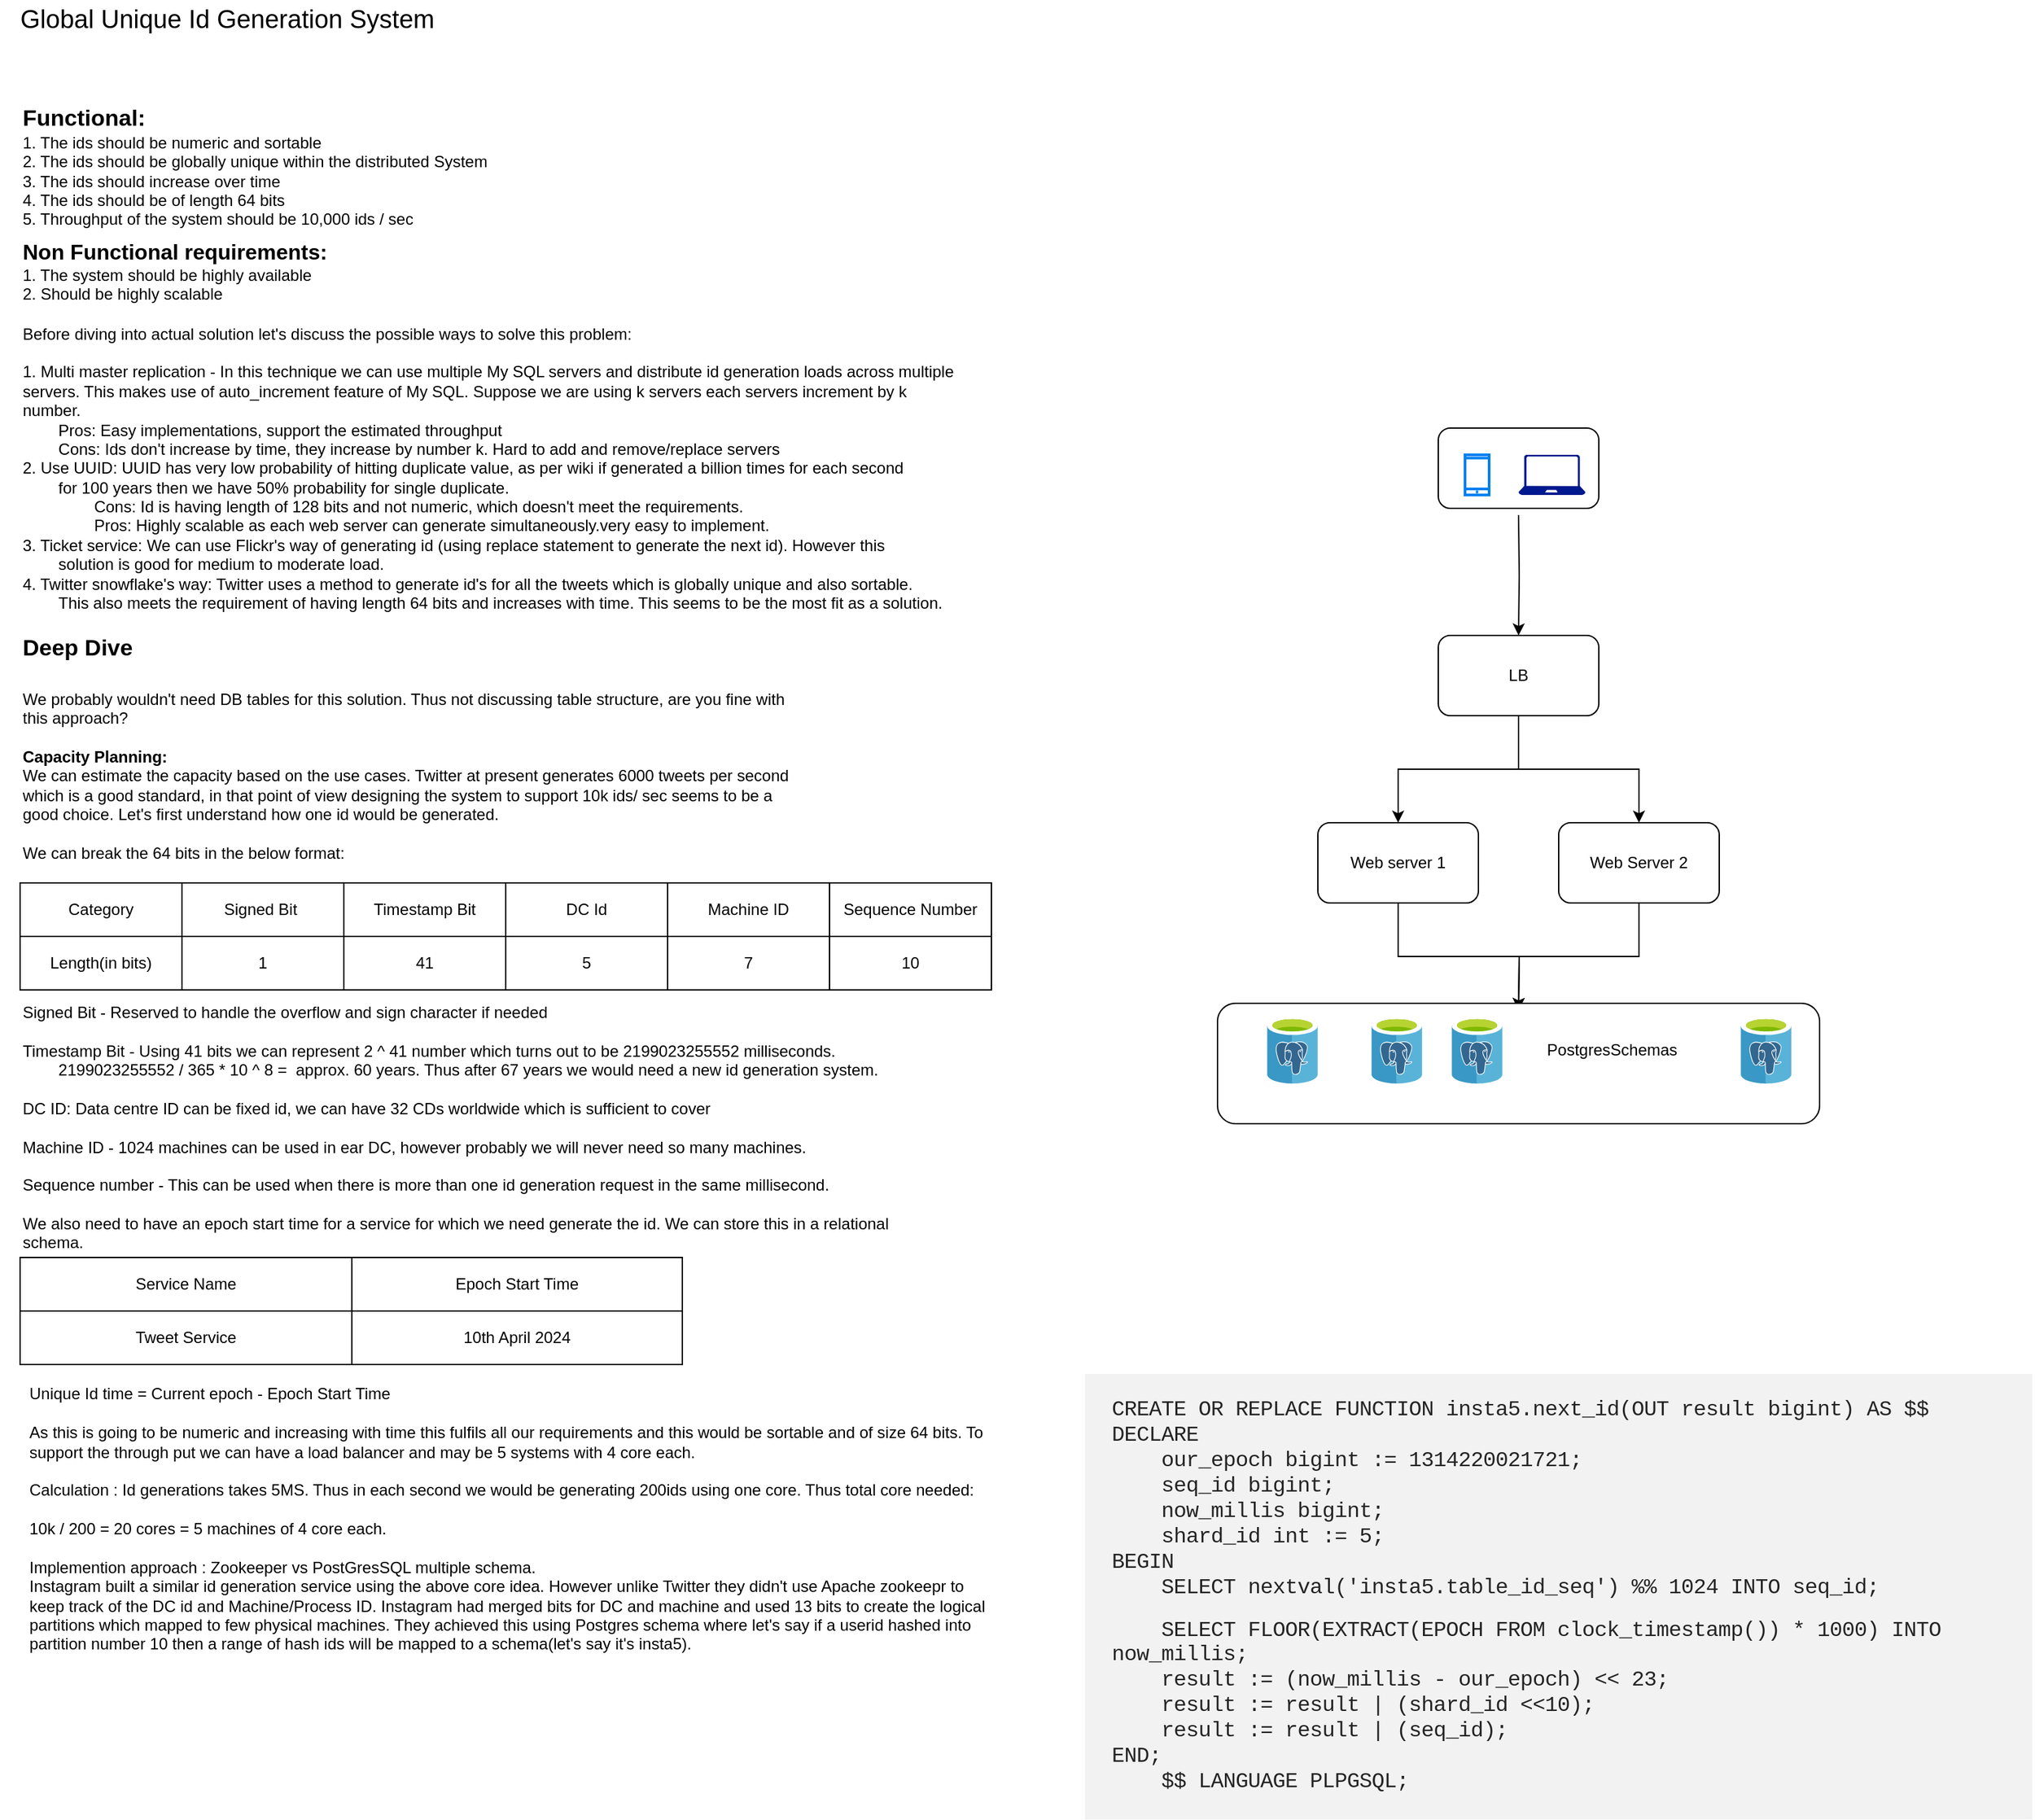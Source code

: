<mxfile version="24.3.1" type="github">
  <diagram name="Page-1" id="5rw8_xuSiJQBggX3PjnT">
    <mxGraphModel dx="1586" dy="1190" grid="1" gridSize="10" guides="1" tooltips="1" connect="1" arrows="1" fold="1" page="1" pageScale="1" pageWidth="827" pageHeight="1169" math="0" shadow="0">
      <root>
        <mxCell id="0" />
        <mxCell id="1" parent="0" />
        <mxCell id="YMMeXwshyKwuWub0eHVM-1" value="&lt;font style=&quot;font-size: 19px;&quot;&gt;Global Unique Id Generation System&lt;/font&gt;" style="text;strokeColor=none;align=center;fillColor=none;html=1;verticalAlign=middle;whiteSpace=wrap;rounded=0;" vertex="1" parent="1">
          <mxGeometry x="30" y="20" width="340" height="30" as="geometry" />
        </mxCell>
        <mxCell id="YMMeXwshyKwuWub0eHVM-3" value="&lt;span style=&quot;white-space: nowrap;&quot;&gt;&lt;font style=&quot;font-size: 17px;&quot;&gt;&lt;b&gt;Functional:&lt;/b&gt;&lt;/font&gt;&lt;/span&gt;&lt;div style=&quot;white-space: nowrap;&quot;&gt;1. The ids should be numeric and sortable&lt;/div&gt;&lt;div style=&quot;white-space: nowrap;&quot;&gt;2. The ids should be globally unique within the distributed System&lt;/div&gt;&lt;div style=&quot;white-space: nowrap;&quot;&gt;3. The ids should increase over time&lt;/div&gt;&lt;div style=&quot;white-space: nowrap;&quot;&gt;4. The ids should be of length 64 bits&lt;/div&gt;&lt;div style=&quot;white-space: nowrap;&quot;&gt;5. Throughput of the system should be 10,000 ids / sec&lt;/div&gt;" style="text;strokeColor=none;align=left;fillColor=none;html=1;verticalAlign=middle;whiteSpace=wrap;rounded=0;" vertex="1" parent="1">
          <mxGeometry x="45" y="80" width="465" height="130" as="geometry" />
        </mxCell>
        <mxCell id="YMMeXwshyKwuWub0eHVM-4" value="&lt;font style=&quot;font-size: 16px;&quot;&gt;&lt;b&gt;Non Functional requirements:&lt;/b&gt;&lt;/font&gt;&lt;div&gt;1. The system should be highly available&lt;/div&gt;&lt;div&gt;2. Should be highly scalable&lt;/div&gt;&lt;div&gt;&lt;br&gt;&lt;/div&gt;" style="text;strokeColor=none;align=left;fillColor=none;html=1;verticalAlign=middle;whiteSpace=wrap;rounded=0;" vertex="1" parent="1">
          <mxGeometry x="45" y="200" width="305" height="60" as="geometry" />
        </mxCell>
        <mxCell id="YMMeXwshyKwuWub0eHVM-5" value="Before diving into actual solution let&#39;s discuss the possible ways to solve this problem:&lt;div&gt;&lt;br&gt;&lt;/div&gt;&lt;div&gt;1. Multi master replication - In this technique we can use multiple My SQL servers and distribute id generation loads across multiple servers. This makes use of auto_increment feature of My SQL. Suppose we are using k servers each servers increment by k number.&amp;nbsp;&lt;/div&gt;&lt;div&gt;&lt;span style=&quot;white-space: pre;&quot;&gt;&#x9;Pros: Easy implementations, support the estimated throughput&lt;/span&gt;&lt;br&gt;&lt;/div&gt;&lt;div&gt;&lt;span style=&quot;white-space: pre;&quot;&gt;&lt;span style=&quot;white-space: pre;&quot;&gt;&#x9;Cons: Ids don&#39;t increase by time, they increase by number k. Hard to add and remove/replace servers&lt;/span&gt;&lt;br&gt;&lt;/span&gt;&lt;/div&gt;&lt;div&gt;&lt;span style=&quot;white-space: pre;&quot;&gt;2. Use UUID: UUID has very low probability of hitting duplicate value, as per wiki if generated a billion times for each second&lt;/span&gt; &lt;/div&gt;&lt;div&gt;&lt;span style=&quot;white-space: pre;&quot;&gt;&#x9;&lt;/span&gt;for 100 years then we have 50% probability for single duplicate.&lt;/div&gt;&lt;div&gt;&lt;span style=&quot;white-space: pre;&quot;&gt;&#x9;&#x9;Cons: Id is having length of 128 bits and not numeric, which doesn&#39;t meet the requirements.&lt;/span&gt;&lt;br&gt;&lt;/div&gt;&lt;div&gt;&lt;span style=&quot;white-space: pre;&quot;&gt;&lt;span style=&quot;white-space: pre;&quot;&gt;&#x9;&lt;/span&gt;&lt;span style=&quot;white-space: pre;&quot;&gt;&#x9;Pros: Highly scalable as each web server can generate simultaneously.very easy to implement.&lt;/span&gt;&lt;br&gt;&lt;/span&gt;&lt;/div&gt;&lt;div&gt;&lt;span style=&quot;white-space: pre;&quot;&gt;&lt;span style=&quot;white-space: pre;&quot;&gt;3. Ticket service: We can use Flickr&#39;s way of generating id (using replace statement to generate the next id). However this&lt;/span&gt;&lt;/span&gt;&lt;/div&gt;&lt;div&gt;&lt;span style=&quot;white-space: pre;&quot;&gt;&lt;span style=&quot;white-space: pre;&quot;&gt;&lt;span style=&quot;white-space: pre;&quot;&gt;&#x9;solution is good for medium to moderate load.&lt;/span&gt;&lt;br&gt;&lt;/span&gt;&lt;/span&gt;&lt;/div&gt;&lt;div&gt;&lt;span style=&quot;white-space: pre;&quot;&gt;4. Twitter snowflake&#39;s way: Twitter uses a method to generate id&#39;s for all the tweets which is globally unique and also sortable&lt;/span&gt;&lt;span style=&quot;white-space: pre;&quot;&gt;.&amp;nbsp;&lt;/span&gt;&lt;/div&gt;&lt;div&gt;&lt;span style=&quot;white-space: pre;&quot;&gt;&lt;span style=&quot;white-space: pre;&quot;&gt;&#x9;&lt;/span&gt;This also meets the requirement of having length 64 bits and increases with time. This seems to be the most fit as a solution.&lt;/span&gt;&lt;/div&gt;" style="text;strokeColor=none;align=left;fillColor=none;html=1;verticalAlign=middle;whiteSpace=wrap;rounded=0;" vertex="1" parent="1">
          <mxGeometry x="45" y="260" width="705" height="220" as="geometry" />
        </mxCell>
        <mxCell id="YMMeXwshyKwuWub0eHVM-6" value="&lt;font style=&quot;font-size: 17px;&quot;&gt;&lt;b&gt;Deep Dive&lt;/b&gt;&lt;/font&gt;" style="text;strokeColor=none;align=left;fillColor=none;html=1;verticalAlign=middle;whiteSpace=wrap;rounded=0;" vertex="1" parent="1">
          <mxGeometry x="45" y="490" width="625" height="30" as="geometry" />
        </mxCell>
        <mxCell id="YMMeXwshyKwuWub0eHVM-8" value="We probably wouldn&#39;t need DB tables for this solution. Thus not discussing table structure, are you fine with this approach?&lt;div&gt;&lt;br&gt;&lt;/div&gt;&lt;div&gt;&lt;b&gt;Capacity Planning:&lt;/b&gt;&lt;/div&gt;&lt;div&gt;We can estimate the capacity based on the use cases. Twitter at present generates 6000 tweets per second which is a good standard, in that point of view designing the system to support 10k ids/ sec seems to be a good choice. Let&#39;s first understand how one id would be generated.&lt;/div&gt;&lt;div&gt;&lt;br&gt;&lt;/div&gt;&lt;div&gt;We can break the 64 bits in the below format:&lt;/div&gt;" style="text;strokeColor=none;align=left;fillColor=none;html=1;verticalAlign=middle;whiteSpace=wrap;rounded=0;" vertex="1" parent="1">
          <mxGeometry x="45" y="530" width="590" height="140" as="geometry" />
        </mxCell>
        <mxCell id="YMMeXwshyKwuWub0eHVM-9" value="" style="shape=table;startSize=0;container=1;collapsible=0;childLayout=tableLayout;" vertex="1" parent="1">
          <mxGeometry x="45" y="680" width="726" height="80" as="geometry" />
        </mxCell>
        <mxCell id="YMMeXwshyKwuWub0eHVM-16" style="shape=tableRow;horizontal=0;startSize=0;swimlaneHead=0;swimlaneBody=0;strokeColor=inherit;top=0;left=0;bottom=0;right=0;collapsible=0;dropTarget=0;fillColor=none;points=[[0,0.5],[1,0.5]];portConstraint=eastwest;" vertex="1" parent="YMMeXwshyKwuWub0eHVM-9">
          <mxGeometry width="726" height="40" as="geometry" />
        </mxCell>
        <mxCell id="YMMeXwshyKwuWub0eHVM-22" value="Category" style="shape=partialRectangle;html=1;whiteSpace=wrap;connectable=0;strokeColor=inherit;overflow=hidden;fillColor=none;top=0;left=0;bottom=0;right=0;pointerEvents=1;" vertex="1" parent="YMMeXwshyKwuWub0eHVM-16">
          <mxGeometry width="121" height="40" as="geometry">
            <mxRectangle width="121" height="40" as="alternateBounds" />
          </mxGeometry>
        </mxCell>
        <mxCell id="YMMeXwshyKwuWub0eHVM-17" value="Signed Bit&amp;nbsp;" style="shape=partialRectangle;html=1;whiteSpace=wrap;connectable=0;strokeColor=inherit;overflow=hidden;fillColor=none;top=0;left=0;bottom=0;right=0;pointerEvents=1;" vertex="1" parent="YMMeXwshyKwuWub0eHVM-16">
          <mxGeometry x="121" width="121" height="40" as="geometry">
            <mxRectangle width="121" height="40" as="alternateBounds" />
          </mxGeometry>
        </mxCell>
        <mxCell id="YMMeXwshyKwuWub0eHVM-18" value="Timestamp Bit" style="shape=partialRectangle;html=1;whiteSpace=wrap;connectable=0;strokeColor=inherit;overflow=hidden;fillColor=none;top=0;left=0;bottom=0;right=0;pointerEvents=1;" vertex="1" parent="YMMeXwshyKwuWub0eHVM-16">
          <mxGeometry x="242" width="121" height="40" as="geometry">
            <mxRectangle width="121" height="40" as="alternateBounds" />
          </mxGeometry>
        </mxCell>
        <mxCell id="YMMeXwshyKwuWub0eHVM-19" value="DC Id" style="shape=partialRectangle;html=1;whiteSpace=wrap;connectable=0;strokeColor=inherit;overflow=hidden;fillColor=none;top=0;left=0;bottom=0;right=0;pointerEvents=1;" vertex="1" parent="YMMeXwshyKwuWub0eHVM-16">
          <mxGeometry x="363" width="121" height="40" as="geometry">
            <mxRectangle width="121" height="40" as="alternateBounds" />
          </mxGeometry>
        </mxCell>
        <mxCell id="YMMeXwshyKwuWub0eHVM-20" value="Machine ID" style="shape=partialRectangle;html=1;whiteSpace=wrap;connectable=0;strokeColor=inherit;overflow=hidden;fillColor=none;top=0;left=0;bottom=0;right=0;pointerEvents=1;" vertex="1" parent="YMMeXwshyKwuWub0eHVM-16">
          <mxGeometry x="484" width="121" height="40" as="geometry">
            <mxRectangle width="121" height="40" as="alternateBounds" />
          </mxGeometry>
        </mxCell>
        <mxCell id="YMMeXwshyKwuWub0eHVM-21" value="Sequence Number" style="shape=partialRectangle;html=1;whiteSpace=wrap;connectable=0;strokeColor=inherit;overflow=hidden;fillColor=none;top=0;left=0;bottom=0;right=0;pointerEvents=1;" vertex="1" parent="YMMeXwshyKwuWub0eHVM-16">
          <mxGeometry x="605" width="121" height="40" as="geometry">
            <mxRectangle width="121" height="40" as="alternateBounds" />
          </mxGeometry>
        </mxCell>
        <mxCell id="YMMeXwshyKwuWub0eHVM-10" value="" style="shape=tableRow;horizontal=0;startSize=0;swimlaneHead=0;swimlaneBody=0;strokeColor=inherit;top=0;left=0;bottom=0;right=0;collapsible=0;dropTarget=0;fillColor=none;points=[[0,0.5],[1,0.5]];portConstraint=eastwest;" vertex="1" parent="YMMeXwshyKwuWub0eHVM-9">
          <mxGeometry y="40" width="726" height="40" as="geometry" />
        </mxCell>
        <mxCell id="YMMeXwshyKwuWub0eHVM-23" value="Length(in bits)" style="shape=partialRectangle;html=1;whiteSpace=wrap;connectable=0;strokeColor=inherit;overflow=hidden;fillColor=none;top=0;left=0;bottom=0;right=0;pointerEvents=1;" vertex="1" parent="YMMeXwshyKwuWub0eHVM-10">
          <mxGeometry width="121" height="40" as="geometry">
            <mxRectangle width="121" height="40" as="alternateBounds" />
          </mxGeometry>
        </mxCell>
        <mxCell id="YMMeXwshyKwuWub0eHVM-11" value="1" style="shape=partialRectangle;html=1;whiteSpace=wrap;connectable=0;strokeColor=inherit;overflow=hidden;fillColor=none;top=0;left=0;bottom=0;right=0;pointerEvents=1;" vertex="1" parent="YMMeXwshyKwuWub0eHVM-10">
          <mxGeometry x="121" width="121" height="40" as="geometry">
            <mxRectangle width="121" height="40" as="alternateBounds" />
          </mxGeometry>
        </mxCell>
        <mxCell id="YMMeXwshyKwuWub0eHVM-12" value="41" style="shape=partialRectangle;html=1;whiteSpace=wrap;connectable=0;strokeColor=inherit;overflow=hidden;fillColor=none;top=0;left=0;bottom=0;right=0;pointerEvents=1;" vertex="1" parent="YMMeXwshyKwuWub0eHVM-10">
          <mxGeometry x="242" width="121" height="40" as="geometry">
            <mxRectangle width="121" height="40" as="alternateBounds" />
          </mxGeometry>
        </mxCell>
        <mxCell id="YMMeXwshyKwuWub0eHVM-13" value="5" style="shape=partialRectangle;html=1;whiteSpace=wrap;connectable=0;strokeColor=inherit;overflow=hidden;fillColor=none;top=0;left=0;bottom=0;right=0;pointerEvents=1;" vertex="1" parent="YMMeXwshyKwuWub0eHVM-10">
          <mxGeometry x="363" width="121" height="40" as="geometry">
            <mxRectangle width="121" height="40" as="alternateBounds" />
          </mxGeometry>
        </mxCell>
        <mxCell id="YMMeXwshyKwuWub0eHVM-14" value="7" style="shape=partialRectangle;html=1;whiteSpace=wrap;connectable=0;strokeColor=inherit;overflow=hidden;fillColor=none;top=0;left=0;bottom=0;right=0;pointerEvents=1;" vertex="1" parent="YMMeXwshyKwuWub0eHVM-10">
          <mxGeometry x="484" width="121" height="40" as="geometry">
            <mxRectangle width="121" height="40" as="alternateBounds" />
          </mxGeometry>
        </mxCell>
        <mxCell id="YMMeXwshyKwuWub0eHVM-15" value="10" style="shape=partialRectangle;html=1;whiteSpace=wrap;connectable=0;strokeColor=inherit;overflow=hidden;fillColor=none;top=0;left=0;bottom=0;right=0;pointerEvents=1;" vertex="1" parent="YMMeXwshyKwuWub0eHVM-10">
          <mxGeometry x="605" width="121" height="40" as="geometry">
            <mxRectangle width="121" height="40" as="alternateBounds" />
          </mxGeometry>
        </mxCell>
        <mxCell id="YMMeXwshyKwuWub0eHVM-25" value="Signed Bit - Reserved to handle the overflow and sign character if needed&lt;div&gt;&lt;br&gt;&lt;/div&gt;&lt;div&gt;Timestamp Bit - Using 41 bits we can represent 2 ^ 41 number which turns out to be 2199023255552 milliseconds.&lt;/div&gt;&lt;div&gt;&lt;span style=&quot;white-space: pre;&quot;&gt;&#x9;&lt;/span&gt;2199023255552 / 365 * 10 ^ 8 = &amp;nbsp;approx. 60 years. Thus after 67 years we would need a new id generation system.&lt;br&gt;&lt;/div&gt;&lt;div&gt;&lt;br&gt;&lt;/div&gt;&lt;div&gt;DC ID: Data centre ID can be fixed id, we can have 32 CDs worldwide which is sufficient to cover&lt;/div&gt;&lt;div&gt;&lt;br&gt;&lt;/div&gt;&lt;div&gt;Machine ID - 1024 machines can be used in ear DC, however probably we will never need so many machines.&lt;/div&gt;&lt;div&gt;&lt;br&gt;&lt;/div&gt;&lt;div&gt;Sequence number - This can be used when there is more than one id generation request in the same millisecond.&lt;/div&gt;&lt;div&gt;&lt;br&gt;&lt;/div&gt;&lt;div&gt;We also need to have an epoch start time for a service for which we need generate the id. We can store this in a relational schema.&lt;/div&gt;&lt;div&gt;&lt;br&gt;&lt;/div&gt;" style="text;strokeColor=none;align=left;fillColor=none;html=1;verticalAlign=middle;whiteSpace=wrap;rounded=0;" vertex="1" parent="1">
          <mxGeometry x="45" y="770" width="660" height="200" as="geometry" />
        </mxCell>
        <mxCell id="YMMeXwshyKwuWub0eHVM-27" value="" style="shape=table;startSize=0;container=1;collapsible=0;childLayout=tableLayout;" vertex="1" parent="1">
          <mxGeometry x="45" y="960" width="495" height="80" as="geometry" />
        </mxCell>
        <mxCell id="YMMeXwshyKwuWub0eHVM-28" value="" style="shape=tableRow;horizontal=0;startSize=0;swimlaneHead=0;swimlaneBody=0;strokeColor=inherit;top=0;left=0;bottom=0;right=0;collapsible=0;dropTarget=0;fillColor=none;points=[[0,0.5],[1,0.5]];portConstraint=eastwest;" vertex="1" parent="YMMeXwshyKwuWub0eHVM-27">
          <mxGeometry width="495" height="40" as="geometry" />
        </mxCell>
        <mxCell id="YMMeXwshyKwuWub0eHVM-29" value="Service Name" style="shape=partialRectangle;html=1;whiteSpace=wrap;connectable=0;strokeColor=inherit;overflow=hidden;fillColor=none;top=0;left=0;bottom=0;right=0;pointerEvents=1;" vertex="1" parent="YMMeXwshyKwuWub0eHVM-28">
          <mxGeometry width="248" height="40" as="geometry">
            <mxRectangle width="248" height="40" as="alternateBounds" />
          </mxGeometry>
        </mxCell>
        <mxCell id="YMMeXwshyKwuWub0eHVM-30" value="Epoch Start Time" style="shape=partialRectangle;html=1;whiteSpace=wrap;connectable=0;strokeColor=inherit;overflow=hidden;fillColor=none;top=0;left=0;bottom=0;right=0;pointerEvents=1;" vertex="1" parent="YMMeXwshyKwuWub0eHVM-28">
          <mxGeometry x="248" width="247" height="40" as="geometry">
            <mxRectangle width="247" height="40" as="alternateBounds" />
          </mxGeometry>
        </mxCell>
        <mxCell id="YMMeXwshyKwuWub0eHVM-31" value="" style="shape=tableRow;horizontal=0;startSize=0;swimlaneHead=0;swimlaneBody=0;strokeColor=inherit;top=0;left=0;bottom=0;right=0;collapsible=0;dropTarget=0;fillColor=none;points=[[0,0.5],[1,0.5]];portConstraint=eastwest;" vertex="1" parent="YMMeXwshyKwuWub0eHVM-27">
          <mxGeometry y="40" width="495" height="40" as="geometry" />
        </mxCell>
        <mxCell id="YMMeXwshyKwuWub0eHVM-32" value="Tweet Service" style="shape=partialRectangle;html=1;whiteSpace=wrap;connectable=0;strokeColor=inherit;overflow=hidden;fillColor=none;top=0;left=0;bottom=0;right=0;pointerEvents=1;" vertex="1" parent="YMMeXwshyKwuWub0eHVM-31">
          <mxGeometry width="248" height="40" as="geometry">
            <mxRectangle width="248" height="40" as="alternateBounds" />
          </mxGeometry>
        </mxCell>
        <mxCell id="YMMeXwshyKwuWub0eHVM-33" value="10th April 2024" style="shape=partialRectangle;html=1;whiteSpace=wrap;connectable=0;strokeColor=inherit;overflow=hidden;fillColor=none;top=0;left=0;bottom=0;right=0;pointerEvents=1;" vertex="1" parent="YMMeXwshyKwuWub0eHVM-31">
          <mxGeometry x="248" width="247" height="40" as="geometry">
            <mxRectangle width="247" height="40" as="alternateBounds" />
          </mxGeometry>
        </mxCell>
        <mxCell id="YMMeXwshyKwuWub0eHVM-34" value="Unique Id time = Current epoch - Epoch Start Time&lt;div&gt;&lt;br&gt;&lt;/div&gt;&lt;div&gt;As this is going to be numeric and increasing with time this fulfils all our requirements and this would be sortable and of size 64 bits. To support the through put we can have a load balancer and may be 5 systems with 4 core each.&lt;/div&gt;&lt;div&gt;&lt;br&gt;&lt;/div&gt;&lt;div&gt;Calculation : Id generations takes 5MS. Thus in each second we would be generating 200ids using one core. Thus total core needed:&lt;/div&gt;&lt;div&gt;&lt;br&gt;&lt;/div&gt;&lt;div&gt;10k / 200 = 20 cores = 5 machines of 4 core each.&lt;/div&gt;&lt;div&gt;&lt;br&gt;&lt;/div&gt;&lt;div&gt;Implemention approach : Zookeeper vs PostGresSQL multiple schema.&lt;/div&gt;&lt;div&gt;Instagram built a similar id generation service using the above core idea. However unlike Twitter they didn&#39;t use Apache zookeepr to keep track of the DC id and Machine/Process ID. Instagram had merged bits for DC and machine and used 13 bits to create the logical partitions which mapped to few physical machines. They achieved this using Postgres schema where let&#39;s say if a userid hashed into partition number 10 then a range of hash ids will be mapped to a schema(let&#39;s say it&#39;s insta5).&lt;/div&gt;&lt;div&gt;&lt;br&gt;&lt;/div&gt;&lt;div&gt;&lt;br&gt;&lt;/div&gt;" style="text;strokeColor=none;align=left;fillColor=none;html=1;verticalAlign=middle;whiteSpace=wrap;rounded=0;" vertex="1" parent="1">
          <mxGeometry x="50" y="1060" width="720" height="220" as="geometry" />
        </mxCell>
        <mxCell id="YMMeXwshyKwuWub0eHVM-39" value="" style="edgeStyle=orthogonalEdgeStyle;rounded=0;orthogonalLoop=1;jettySize=auto;html=1;" edge="1" parent="1" target="YMMeXwshyKwuWub0eHVM-38">
          <mxGeometry relative="1" as="geometry">
            <mxPoint x="1165" y="405" as="sourcePoint" />
          </mxGeometry>
        </mxCell>
        <mxCell id="YMMeXwshyKwuWub0eHVM-35" value="" style="rounded=1;whiteSpace=wrap;html=1;" vertex="1" parent="1">
          <mxGeometry x="1105" y="340" width="120" height="60" as="geometry" />
        </mxCell>
        <mxCell id="YMMeXwshyKwuWub0eHVM-36" value="" style="html=1;verticalLabelPosition=bottom;align=center;labelBackgroundColor=#ffffff;verticalAlign=top;strokeWidth=2;strokeColor=#0080F0;shadow=0;dashed=0;shape=mxgraph.ios7.icons.smartphone;" vertex="1" parent="1">
          <mxGeometry x="1125" y="360" width="18" height="30" as="geometry" />
        </mxCell>
        <mxCell id="YMMeXwshyKwuWub0eHVM-37" value="" style="sketch=0;aspect=fixed;pointerEvents=1;shadow=0;dashed=0;html=1;strokeColor=none;labelPosition=center;verticalLabelPosition=bottom;verticalAlign=top;align=center;fillColor=#00188D;shape=mxgraph.azure.laptop" vertex="1" parent="1">
          <mxGeometry x="1165" y="360" width="50" height="30" as="geometry" />
        </mxCell>
        <mxCell id="YMMeXwshyKwuWub0eHVM-41" value="" style="edgeStyle=orthogonalEdgeStyle;rounded=0;orthogonalLoop=1;jettySize=auto;html=1;" edge="1" parent="1" source="YMMeXwshyKwuWub0eHVM-38" target="YMMeXwshyKwuWub0eHVM-40">
          <mxGeometry relative="1" as="geometry" />
        </mxCell>
        <mxCell id="YMMeXwshyKwuWub0eHVM-43" style="edgeStyle=orthogonalEdgeStyle;rounded=0;orthogonalLoop=1;jettySize=auto;html=1;exitX=0.5;exitY=1;exitDx=0;exitDy=0;" edge="1" parent="1" source="YMMeXwshyKwuWub0eHVM-38" target="YMMeXwshyKwuWub0eHVM-42">
          <mxGeometry relative="1" as="geometry" />
        </mxCell>
        <mxCell id="YMMeXwshyKwuWub0eHVM-38" value="LB" style="rounded=1;whiteSpace=wrap;html=1;" vertex="1" parent="1">
          <mxGeometry x="1105" y="495" width="120" height="60" as="geometry" />
        </mxCell>
        <mxCell id="YMMeXwshyKwuWub0eHVM-46" value="" style="edgeStyle=orthogonalEdgeStyle;rounded=0;orthogonalLoop=1;jettySize=auto;html=1;exitX=0.5;exitY=1;exitDx=0;exitDy=0;" edge="1" parent="1" source="YMMeXwshyKwuWub0eHVM-40">
          <mxGeometry relative="1" as="geometry">
            <mxPoint x="1165" y="775" as="targetPoint" />
          </mxGeometry>
        </mxCell>
        <mxCell id="YMMeXwshyKwuWub0eHVM-40" value="Web server 1" style="whiteSpace=wrap;html=1;rounded=1;" vertex="1" parent="1">
          <mxGeometry x="1015" y="635" width="120" height="60" as="geometry" />
        </mxCell>
        <mxCell id="YMMeXwshyKwuWub0eHVM-47" style="edgeStyle=orthogonalEdgeStyle;rounded=0;orthogonalLoop=1;jettySize=auto;html=1;exitX=0.5;exitY=1;exitDx=0;exitDy=0;entryX=0.5;entryY=0;entryDx=0;entryDy=0;" edge="1" parent="1" source="YMMeXwshyKwuWub0eHVM-42">
          <mxGeometry relative="1" as="geometry">
            <mxPoint x="1165" y="775" as="targetPoint" />
          </mxGeometry>
        </mxCell>
        <mxCell id="YMMeXwshyKwuWub0eHVM-42" value="Web Server 2" style="rounded=1;whiteSpace=wrap;html=1;" vertex="1" parent="1">
          <mxGeometry x="1195" y="635" width="120" height="60" as="geometry" />
        </mxCell>
        <mxCell id="YMMeXwshyKwuWub0eHVM-44" value="&lt;pre style=&quot;text-align: start; box-sizing: inherit; margin-top: 56px; margin-bottom: 0px; border: medium; color: rgb(36, 36, 36); overflow-x: auto; font-family: source-code-pro, Menlo, Monaco, &amp;quot;Courier New&amp;quot;, Courier, monospace; padding: 20px; border-radius: 0px; background: rgb(242, 242, 242);&quot; class=&quot;pg ph pi pj pk pl pm pn po ax pp bj&quot;&gt;&lt;span style=&quot;box-sizing: inherit; display: block; font-size: 16px; white-space: pre-wrap; letter-spacing: -0.022em; line-height: 1.18; margin-top: -0.09em; margin-bottom: -0.09em; min-width: fit-content;&quot; data-selectable-paragraph=&quot;&quot; class=&quot;oo nm fr pm b hq pq pr l ig ps&quot; id=&quot;fc17&quot;&gt;CREATE OR REPLACE FUNCTION insta5.next_id(OUT result bigint) AS $$&lt;br style=&quot;box-sizing: inherit;&quot;&gt;DECLARE&lt;br style=&quot;box-sizing: inherit;&quot;&gt;    our_epoch bigint := 1314220021721;&lt;br style=&quot;box-sizing: inherit;&quot;&gt;    seq_id bigint;&lt;br style=&quot;box-sizing: inherit;&quot;&gt;    now_millis bigint;&lt;br style=&quot;box-sizing: inherit;&quot;&gt;    shard_id int := 5;&lt;br style=&quot;box-sizing: inherit;&quot;&gt;BEGIN&lt;br style=&quot;box-sizing: inherit;&quot;&gt;    SELECT nextval(&#39;insta5.table_id_seq&#39;) %% 1024 INTO seq_id;&lt;/span&gt;&lt;span style=&quot;box-sizing: inherit; display: block; font-size: 16px; white-space: pre-wrap; letter-spacing: -0.022em; line-height: 1.18; margin-bottom: -0.09em; min-width: fit-content; margin-top: 0.91em;&quot; data-selectable-paragraph=&quot;&quot; class=&quot;oo nm fr pm b hq pt pr l ig ps&quot; id=&quot;9622&quot;&gt;    SELECT FLOOR(EXTRACT(EPOCH FROM clock_timestamp()) * 1000) INTO now_millis;&lt;br style=&quot;box-sizing: inherit;&quot;&gt;    result := (now_millis - our_epoch) &amp;lt;&amp;lt; 23;&lt;br style=&quot;box-sizing: inherit;&quot;&gt;    result := result | (shard_id &amp;lt;&amp;lt;10);&lt;br style=&quot;box-sizing: inherit;&quot;&gt;    result := result | (seq_id);&lt;br style=&quot;box-sizing: inherit;&quot;&gt;END;&lt;br style=&quot;box-sizing: inherit;&quot;&gt;    $$ LANGUAGE PLPGSQL;&lt;/span&gt;&lt;/pre&gt;" style="text;strokeColor=none;align=center;fillColor=none;html=1;verticalAlign=middle;whiteSpace=wrap;rounded=0;" vertex="1" parent="1">
          <mxGeometry x="840" y="1000" width="710" height="370" as="geometry" />
        </mxCell>
        <mxCell id="YMMeXwshyKwuWub0eHVM-45" value="" style="whiteSpace=wrap;html=1;rounded=1;" vertex="1" parent="1">
          <mxGeometry x="940" y="770" width="450" height="90" as="geometry" />
        </mxCell>
        <mxCell id="YMMeXwshyKwuWub0eHVM-48" value="" style="image;sketch=0;aspect=fixed;html=1;points=[];align=center;fontSize=12;image=img/lib/mscae/Azure_Database_for_PostgreSQL_servers.svg;" vertex="1" parent="1">
          <mxGeometry x="977" y="780" width="38" height="50" as="geometry" />
        </mxCell>
        <mxCell id="YMMeXwshyKwuWub0eHVM-49" value="" style="image;sketch=0;aspect=fixed;html=1;points=[];align=center;fontSize=12;image=img/lib/mscae/Azure_Database_for_PostgreSQL_servers.svg;" vertex="1" parent="1">
          <mxGeometry x="1055" y="780" width="38" height="50" as="geometry" />
        </mxCell>
        <mxCell id="YMMeXwshyKwuWub0eHVM-51" value="" style="image;sketch=0;aspect=fixed;html=1;points=[];align=center;fontSize=12;image=img/lib/mscae/Azure_Database_for_PostgreSQL_servers.svg;" vertex="1" parent="1">
          <mxGeometry x="1115" y="780" width="38" height="50" as="geometry" />
        </mxCell>
        <mxCell id="YMMeXwshyKwuWub0eHVM-53" value="" style="image;sketch=0;aspect=fixed;html=1;points=[];align=center;fontSize=12;image=img/lib/mscae/Azure_Database_for_PostgreSQL_servers.svg;" vertex="1" parent="1">
          <mxGeometry x="1331" y="780" width="38" height="50" as="geometry" />
        </mxCell>
        <mxCell id="YMMeXwshyKwuWub0eHVM-55" value="PostgresSchemas" style="text;strokeColor=none;align=center;fillColor=none;html=1;verticalAlign=middle;whiteSpace=wrap;rounded=0;" vertex="1" parent="1">
          <mxGeometry x="1165" y="790" width="140" height="30" as="geometry" />
        </mxCell>
      </root>
    </mxGraphModel>
  </diagram>
</mxfile>
